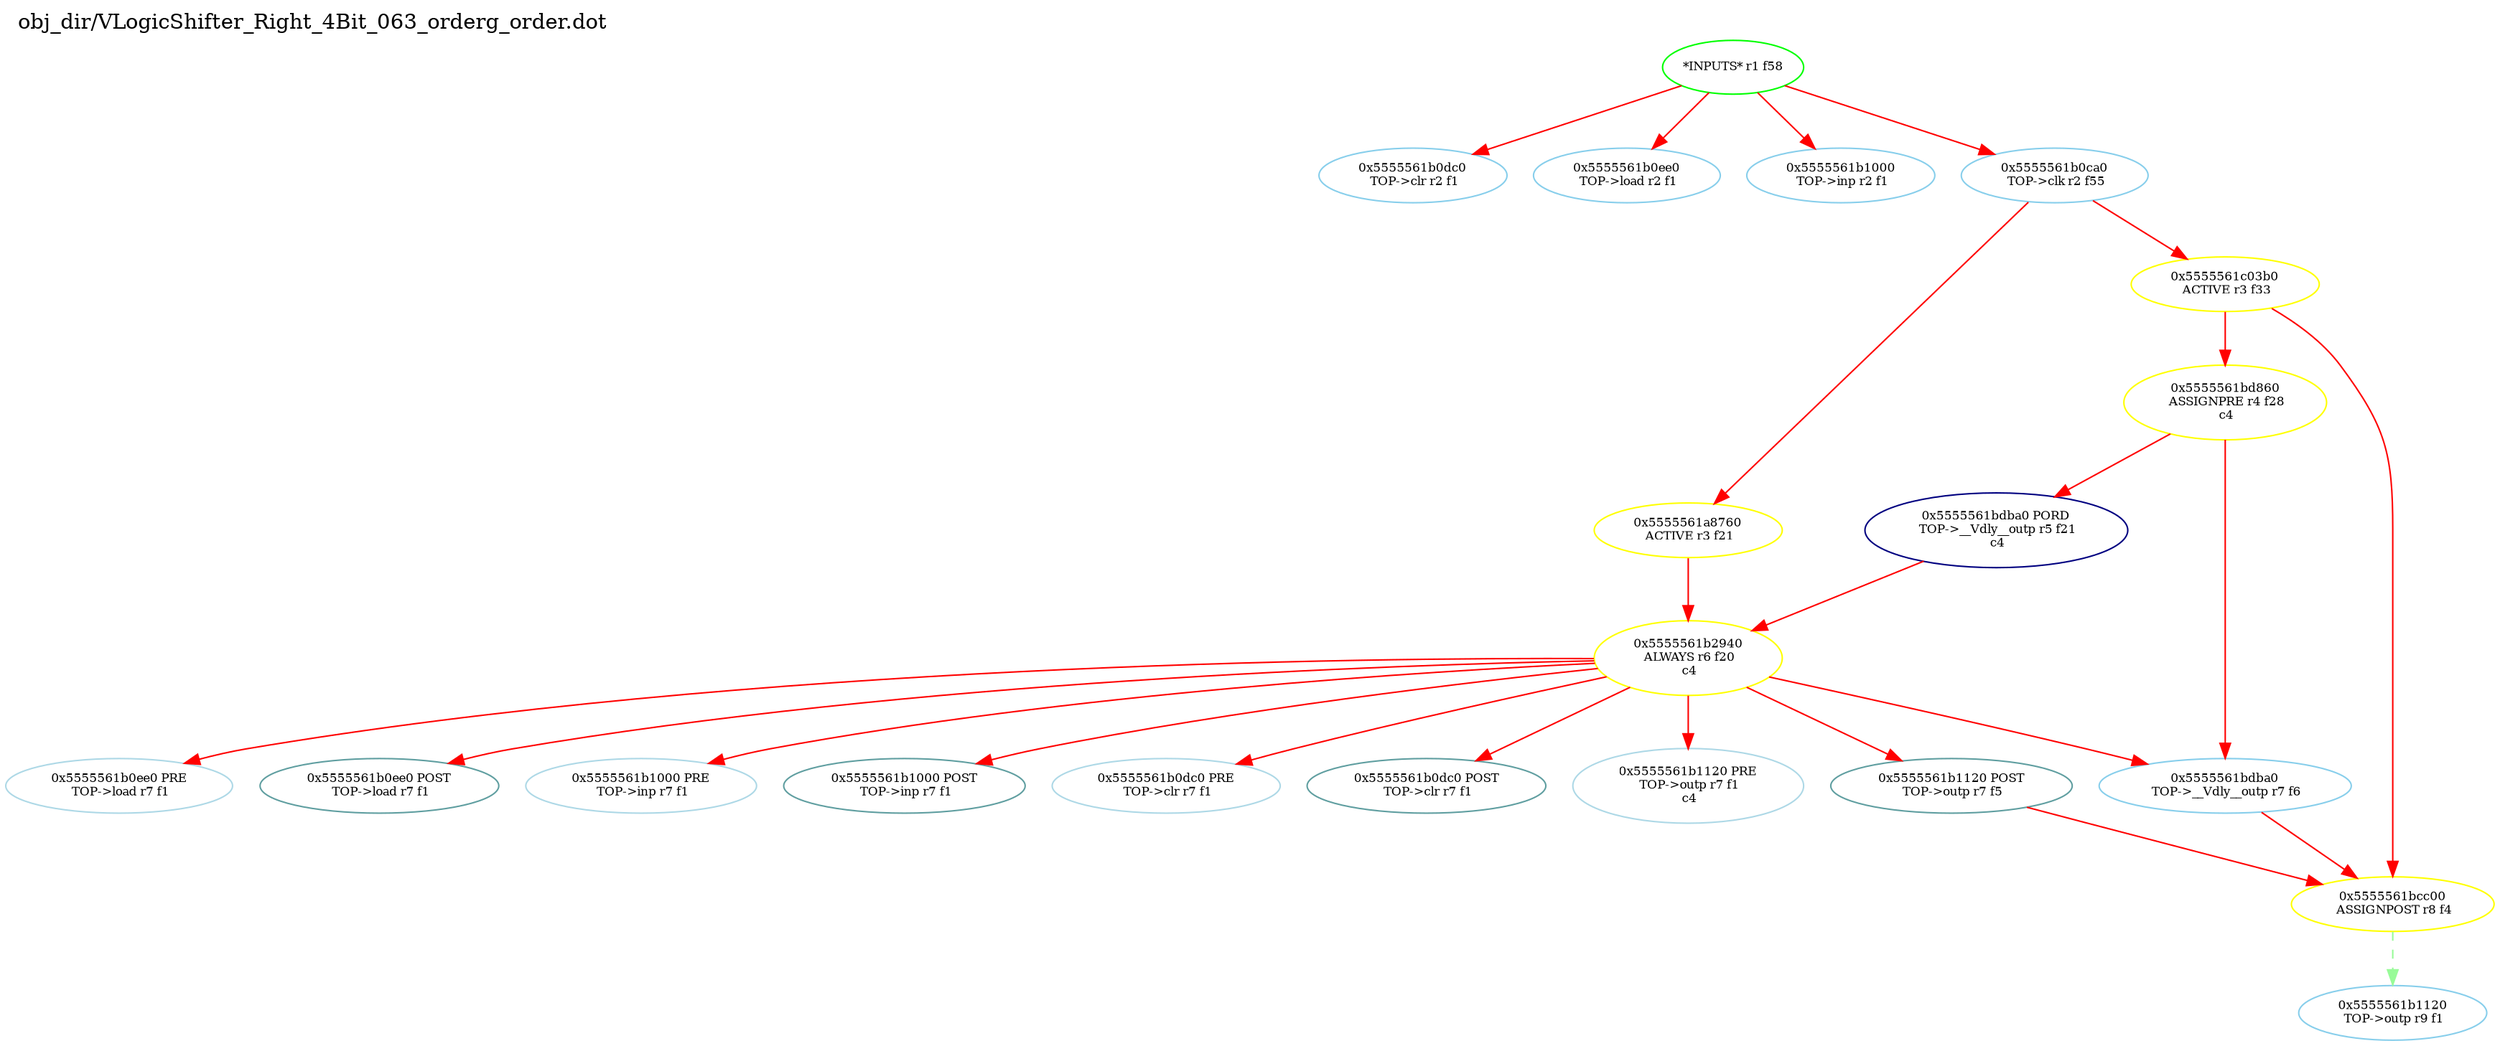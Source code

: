 digraph v3graph {
	graph	[label="obj_dir/VLogicShifter_Right_4Bit_063_orderg_order.dot",
		 labelloc=t, labeljust=l,
		 //size="7.5,10",
		 rankdir=TB];
	n0	[fontsize=8 label="*INPUTS* r1 f58", color=green];
	n0x5555561b0ae0_1	[fontsize=8 label="0x5555561b0dc0\n TOP->clr r2 f1", color=skyblue];
	n0x5555561b0ae0_2	[fontsize=8 label="0x5555561b0ee0\n TOP->load r2 f1", color=skyblue];
	n0x5555561b0ae0_3	[fontsize=8 label="0x5555561b1000\n TOP->inp r2 f1", color=skyblue];
	n0x5555561b0ae0_4	[fontsize=8 label="0x5555561b0ca0\n TOP->clk r2 f55", color=skyblue];
	n0x5555561b0ae0_5	[fontsize=8 label="0x5555561a8760\n ACTIVE r3 f21", color=yellow];
	n0x5555561b0ae0_6	[fontsize=8 label="0x5555561c03b0\n ACTIVE r3 f33", color=yellow];
	n0x5555561b0ae0_7	[fontsize=8 label="0x5555561bd860\n ASSIGNPRE r4 f28\n c4", color=yellow];
	n0x5555561b0ae0_8	[fontsize=8 label="0x5555561bdba0 PORD\n TOP->__Vdly__outp r5 f21\n c4", color=NavyBlue];
	n0x5555561b0ae0_9	[fontsize=8 label="0x5555561b2940\n ALWAYS r6 f20\n c4", color=yellow];
	n0x5555561b0ae0_10	[fontsize=8 label="0x5555561b0ee0 PRE\n TOP->load r7 f1", color=lightblue];
	n0x5555561b0ae0_11	[fontsize=8 label="0x5555561b0ee0 POST\n TOP->load r7 f1", color=CadetBlue];
	n0x5555561b0ae0_12	[fontsize=8 label="0x5555561b1000 PRE\n TOP->inp r7 f1", color=lightblue];
	n0x5555561b0ae0_13	[fontsize=8 label="0x5555561b1000 POST\n TOP->inp r7 f1", color=CadetBlue];
	n0x5555561b0ae0_14	[fontsize=8 label="0x5555561b0dc0 PRE\n TOP->clr r7 f1", color=lightblue];
	n0x5555561b0ae0_15	[fontsize=8 label="0x5555561b0dc0 POST\n TOP->clr r7 f1", color=CadetBlue];
	n0x5555561b0ae0_16	[fontsize=8 label="0x5555561b1120 PRE\n TOP->outp r7 f1\n c4", color=lightblue];
	n0x5555561b0ae0_17	[fontsize=8 label="0x5555561b1120 POST\n TOP->outp r7 f5", color=CadetBlue];
	n0x5555561b0ae0_18	[fontsize=8 label="0x5555561bdba0\n TOP->__Vdly__outp r7 f6", color=skyblue];
	n0x5555561b0ae0_19	[fontsize=8 label="0x5555561bcc00\n ASSIGNPOST r8 f4", color=yellow];
	n0x5555561b0ae0_20	[fontsize=8 label="0x5555561b1120\n TOP->outp r9 f1", color=skyblue];
	n0 -> n0x5555561b0ae0_1 [fontsize=8 label="" weight=1 color=red];
	n0 -> n0x5555561b0ae0_2 [fontsize=8 label="" weight=1 color=red];
	n0 -> n0x5555561b0ae0_3 [fontsize=8 label="" weight=1 color=red];
	n0 -> n0x5555561b0ae0_4 [fontsize=8 label="" weight=1 color=red];
	n0x5555561b0ae0_4 -> n0x5555561b0ae0_5 [fontsize=8 label="" weight=8 color=red];
	n0x5555561b0ae0_4 -> n0x5555561b0ae0_6 [fontsize=8 label="" weight=8 color=red];
	n0x5555561b0ae0_5 -> n0x5555561b0ae0_9 [fontsize=8 label="" weight=32 color=red];
	n0x5555561b0ae0_6 -> n0x5555561b0ae0_7 [fontsize=8 label="" weight=32 color=red];
	n0x5555561b0ae0_6 -> n0x5555561b0ae0_19 [fontsize=8 label="" weight=32 color=red];
	n0x5555561b0ae0_7 -> n0x5555561b0ae0_8 [fontsize=8 label="" weight=32 color=red];
	n0x5555561b0ae0_7 -> n0x5555561b0ae0_18 [fontsize=8 label="" weight=32 color=red];
	n0x5555561b0ae0_8 -> n0x5555561b0ae0_9 [fontsize=8 label="" weight=32 color=red];
	n0x5555561b0ae0_9 -> n0x5555561b0ae0_10 [fontsize=8 label="" weight=32 color=red];
	n0x5555561b0ae0_9 -> n0x5555561b0ae0_11 [fontsize=8 label="" weight=2 color=red];
	n0x5555561b0ae0_9 -> n0x5555561b0ae0_12 [fontsize=8 label="" weight=32 color=red];
	n0x5555561b0ae0_9 -> n0x5555561b0ae0_13 [fontsize=8 label="" weight=2 color=red];
	n0x5555561b0ae0_9 -> n0x5555561b0ae0_14 [fontsize=8 label="" weight=32 color=red];
	n0x5555561b0ae0_9 -> n0x5555561b0ae0_15 [fontsize=8 label="" weight=2 color=red];
	n0x5555561b0ae0_9 -> n0x5555561b0ae0_16 [fontsize=8 label="" weight=32 color=red];
	n0x5555561b0ae0_9 -> n0x5555561b0ae0_17 [fontsize=8 label="" weight=2 color=red];
	n0x5555561b0ae0_9 -> n0x5555561b0ae0_18 [fontsize=8 label="" weight=32 color=red];
	n0x5555561b0ae0_17 -> n0x5555561b0ae0_19 [fontsize=8 label="" weight=2 color=red];
	n0x5555561b0ae0_18 -> n0x5555561b0ae0_19 [fontsize=8 label="" weight=8 color=red];
	n0x5555561b0ae0_19 -> n0x5555561b0ae0_20 [fontsize=8 label="" weight=1 color=PaleGreen style=dashed];
}
